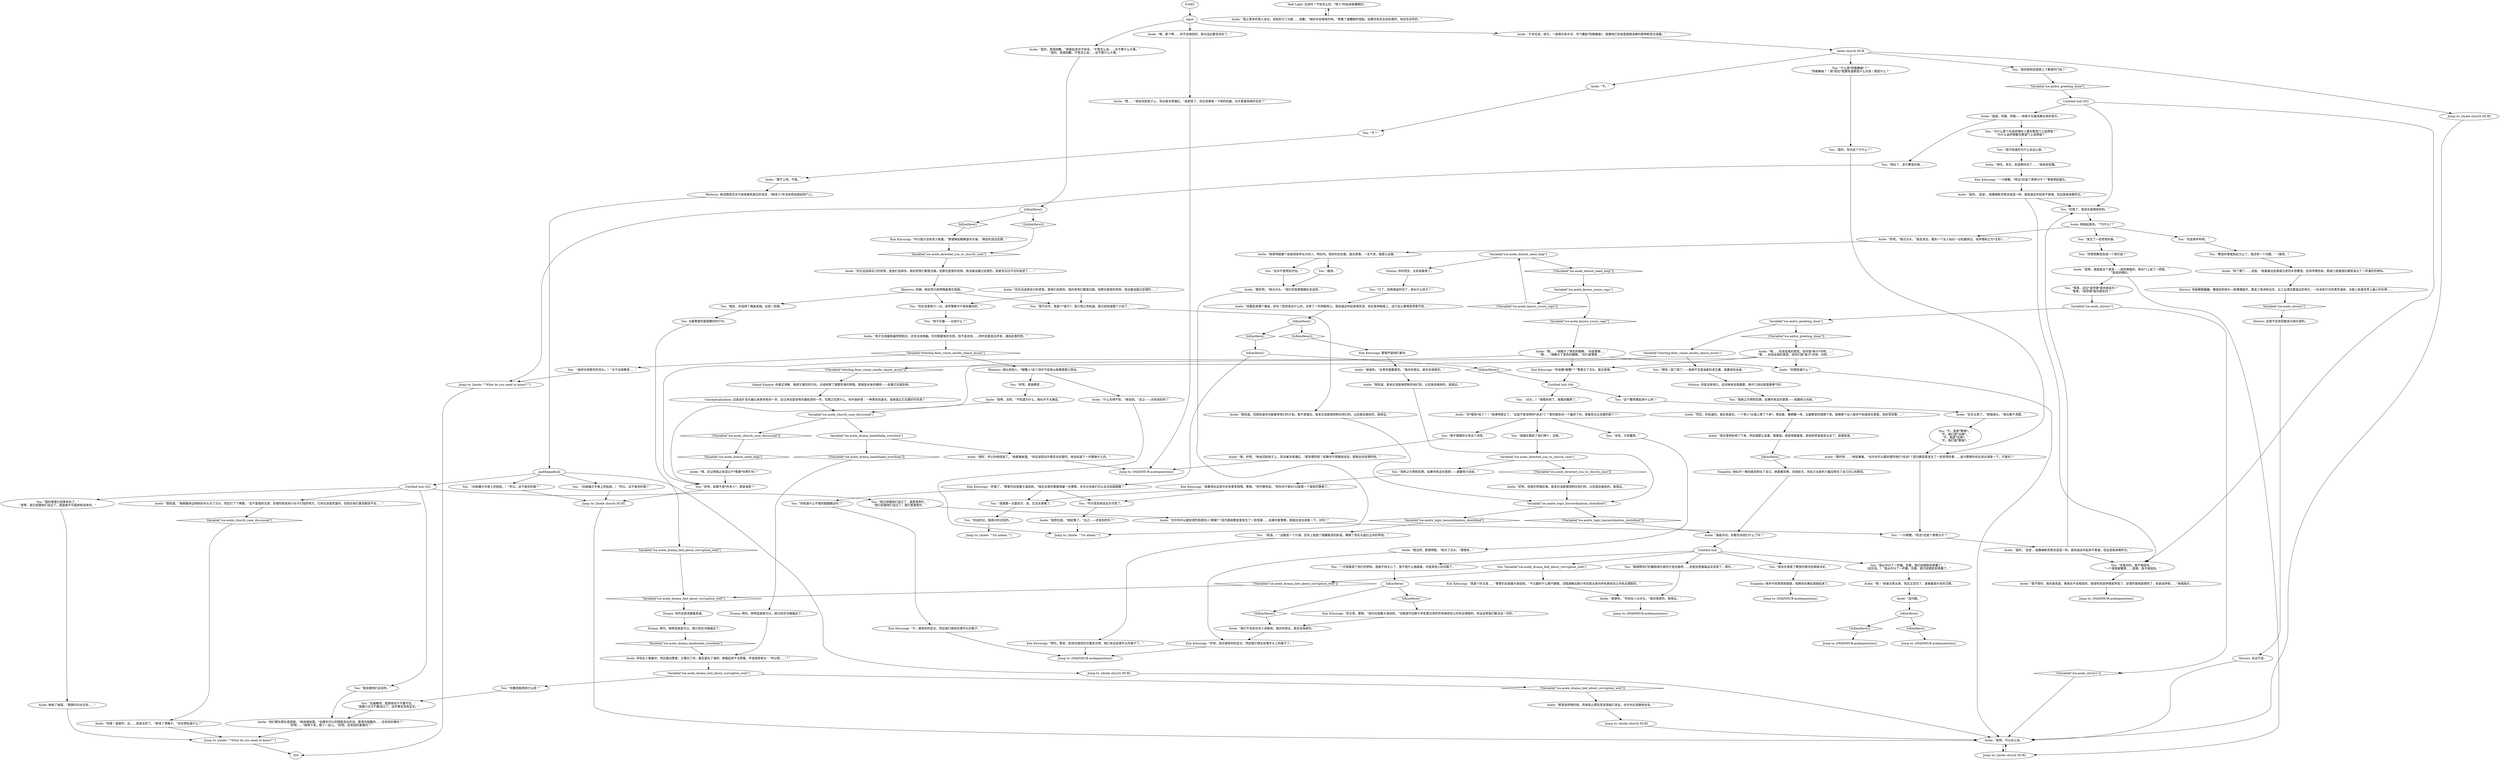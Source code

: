 # ICE / ACELE CHURCH STUFF
# this is where "the drug lab plan conclusion", "what did you see in the church" and "what's your plan for the church" branches are located
# ==================================================
digraph G {
	  0 [label="START"];
	  1 [label="input"];
	  2 [label="Jump to: [MAINHUB-acelequestions]"];
	  3 [label="Acele: “我能问问，你都告诉他们什么了吗？”"];
	  4 [label="Jump to: [MAINHUB-acelequestions]"];
	  5 [label="You: “发生了一些奇怪的事。”"];
	  6 [label="Drama: 拜托。她明显就是可以。她已经在详细描述了。"];
	  7 [label="Acele: “谢谢你。”女青年面露喜色。“我向你保证，绝对会保密的。”"];
	  8 [label="Jump to: [MAINHUB-acelequestions]"];
	  9 [label="IsKimHere()"];
	  10 [label="IsKimHere()", shape=diamond];
	  11 [label="!(IsKimHere())", shape=diamond];
	  12 [label="Jump to: [Acele: \"\"Go ahead.\"\"]"];
	  13 [label="Acele: “哦，那个啊……你不会相信的，我也没必要告诉你了。”"];
	  14 [label="You: “这并不是特别可怕。”"];
	  15 [label="Acele: “他们都在那玩意里面。”她指着帐篷。“如果你可以的随意进出的话，那真的挺酷的……还有别的事吗？”\n“好吧……”她停下来，想了一会儿。“好吧。还有别的事情吗？”"];
	  16 [label="Acele: “算不上吧，不是。”"];
	  17 [label="Acele: “电子合成器和磁带控制台，还有无线电脑。任何需要电的东西，但不是吉他……同时还能发出声音，诸如此类的吧。”"];
	  18 [label="Acele: “她穿得就像个由祖母抚养长大的人，明白吗。怪异的旧衣服，面无表情，一言不发，就那么站着。”"];
	  19 [label="You: “我已经跟他们谈过了，我愿意帮忙。”\n“我已经跟他们谈过了，我们愿意帮忙。”"];
	  20 [label="You: （点头。）“我看到他了，我看到蟹男了。”"];
	  21 [label="You: “我确实看到了他们两个，没错。”"];
	  22 [label="You: “我不想跟你分享这个消息。”"];
	  23 [label="Acele: “是的，我很抱歉。”她看起来并不惊讶。“不管怎么说……这不算什么大事。”\n“是的，我很抱歉。不管怎么说……这不算什么大事。”"];
	  24 [label="You: “我需要一点雷亚尔，金。生活太艰难了。”"];
	  25 [label="You: “继续。”"];
	  26 [label="Acele: “我不怪你，我的意思是，换我也不会相信的。我很吃惊诺伊德居然信了。安德烈我倒是想到了，但是诺伊德……”她摇摇头。"];
	  27 [label="Shivers: 地板颤颤巍巍，横梁如同骨头一般慢慢裂开。黄金三角洲的远东，比工业港还要遥远的地方，一处没有灯光的黑色海岸，冰面上有着世界上最小的生物……"];
	  28 [label="Shivers: 永远不会。"];
	  29 [label="You: （向她展示手册上的贴纸。）“所以，这不是你的咯？”"];
	  30 [label="Variable[\"ice.acele_knows_youre_cops\"]"];
	  31 [label="Variable[\"ice.acele_knows_youre_cops\"]", shape=diamond];
	  32 [label="!(Variable[\"ice.acele_knows_youre_cops\"])", shape=diamond];
	  33 [label="You: “等等，这位*诺伊德*是你朋友吗？”\n“等等，*诺伊德*是你朋友吗？”"];
	  34 [label="Acele: “拜托，老兄，别浪费时间了……”她有些犹豫。"];
	  35 [label="Acele: “你*看到*他了？！”她凑得更近了。“这是不是说明你*进去*了？那你看到另一个幽灵了吗，穿着老太太衣服的那个？”"];
	  36 [label="Acele: “哦，好吧。”她坐回到毯子上，耳朵被冻得通红。“那安德烈呢？如果你不想跟我说话，那就去找安德烈吧。”"];
	  37 [label="You: “相反，你选择了掩盖真相。这是一回事。”"];
	  38 [label="Acele: “没问题。”"];
	  39 [label="You: “我从中分了一杯羹。你看，我已经腐败到骨髓了。”\n（说实话。）“我从中分了一杯羹。你看，我已经腐败到骨髓了。”"];
	  40 [label="You: “你知道什么不错的甜甜圈店吗？”"];
	  41 [label="You: “你错了，我其实是相信你的。”"];
	  42 [label="Acele: 她挑起眉毛。“*为什么*？”"];
	  43 [label="You: “是你把用挂锁锁上了教堂的门吗？”"];
	  44 [label="IsKimHere()"];
	  45 [label="IsKimHere()", shape=diamond];
	  46 [label="!(IsKimHere())", shape=diamond];
	  47 [label="Acele: “是的，‘混混’，就像梅斯克帮派混混一样。我知道这听起来不靠谱，但这是我亲眼所见。”"];
	  48 [label="You: “你应该更努力一点。误导警察可不是闹着玩的。”"];
	  49 [label="Kim Kitsuragi: “好主意，警探，”他仍旧望着大海说到。“试图调节这群少年犯惹出来的所有麻烦会让你失去理智的。命运会帮我们解决这一切的。”"];
	  50 [label="Kim Kitsuragi: “不。继续你的走访，然后我们继续处理手头的案子。”"];
	  51 [label="Jump to: [MAINHUB-acelequestions]"];
	  52 [label="Shivers: 这里不会有阳极音乐俱乐部的。"];
	  53 [label="Acele: “那好吧……”她犹豫着。“也许你可以跟安德烈他们*谈谈*？因为教堂里发生了一些奇怪的事……身为警察的你应该去调查一下，不是吗？”"];
	  54 [label="Untitled hub"];
	  55 [label="Acele: “他看起来像个暴徒，好吗？肌肉发达什么的。还穿了一件网眼背心。我知道这听起来很荒谬，但在某种程度上，这只会让事情变得更可怕……”"];
	  56 [label="You: “你是对的，我不相信你。”\n“一个黑帮螃蟹男……是啊，我不相信你。”"];
	  57 [label="Acele: “它本应该，成为，一座俱乐部才对，专门播放*阳极舞曲*。就像他们在帕里瑟姆演奏的那种新型合成器。”"];
	  58 [label="You: “不？”"];
	  59 [label="Jump to: [Acele: \"\"What do you need to know?\"\"]"];
	  60 [label="Acele: “嘿，还记得我之前说过不*需要*你帮忙吗？”"];
	  61 [label="You: “一旦我看透了他们的把戏，我就不再关心了。我不是什么独裁者，你是其他人的问题了。”"];
	  62 [label="IsKimHere()"];
	  63 [label="IsKimHere()", shape=diamond];
	  64 [label="!(IsKimHere())", shape=diamond];
	  65 [label="Jump to: [MAINHUB-acelequestions]"];
	  66 [label="Acele: “他在落地前停了下来，然后就那么挂着，看着我。直直地看着我。我他妈转身就走出去了。故事结束。”"];
	  67 [label="Jump to: [Acele church HUB]"];
	  68 [label="IsKimHere()"];
	  69 [label="IsKimHere()", shape=diamond];
	  70 [label="!(IsKimHere())", shape=diamond];
	  71 [label="Variable[\"ice.andre_logic_hecoordination_shotsfired\"]"];
	  72 [label="Variable[\"ice.andre_logic_hecoordination_shotsfired\"]", shape=diamond];
	  73 [label="!(Variable[\"ice.andre_logic_hecoordination_shotsfired\"])", shape=diamond];
	  74 [label="Acele: “我们不会给任何人添麻烦。我向你保证，绝对会保密的。”"];
	  75 [label="Acele: “我想也是。”她犹豫了。“总之——还有别的吗？”"];
	  76 [label="Acele: 她耸了耸肩。“我猜问问也无妨……”"];
	  77 [label="You: “我会跟他们谈谈的。”"];
	  78 [label="Rhetoric: 她试图用花言巧语来避免直白的谎言，*她本人*并没有把挂锁挂到门上。"];
	  79 [label="Untitled hub (04)"];
	  80 [label="Acele: “是的，‘混混’，就像梅斯克帮派混混一样。我知道这听起来不靠谱，但这是我亲眼所见。”"];
	  81 [label="You: “就按照你们的舞蹈俱乐部的计划去做吧……但是别想着毒品实验室了，拜托。”"];
	  82 [label="Acele: “你无法选择自己的老铁，是他们选择你。我的老铁们都是白痴，但那也是我的老铁。我试着说服过安德烈，我甚至试过不对你说谎了……”"];
	  83 [label="You: “我不在乎，我是个*疯子*。我只想让你知道，我已经知道那个计划了。”"];
	  84 [label="Acele: “哦！”她差点笑出来，而后又忍住了。紧接着是片刻的沉默。"];
	  85 [label="You: “什么是*阳极舞曲*？”\n“阳极舞曲？！我*现在*就要知道那是什么东西！那是什么？”"];
	  86 [label="padthepadlock"];
	  87 [label="You: “我的事情已经够多的了。”\n“是啊，我已经跟他们谈过了。我是绝不可能掺和进来的。”"];
	  88 [label="Inland Empire: 你看见清晰、美丽又强烈的闪光。光线刺穿了烟雾弥漫的黑暗。那就是未来的模样——如果它还能到来。"];
	  89 [label="Conceptualization: 这是自扩音乐器以来革命性的一步，反过来也是音响乐器前进的一步。在那之后是什么，你开始好奇：一种黑色的虚无，或者是比它还要好的东西？"];
	  90 [label="Kim Kitsuragi: “所以我才没有进入帐篷。”警督眯起眼睛望向大海。“典型的违法犯罪。”"];
	  91 [label="Rhetoric: 的确，她反而只是想掩盖事实真相。"];
	  92 [label="Kim Kitsuragi: “拜托，警官，赶快完成你的次要走访吧。咱们该去处理手头的案子了。”"];
	  93 [label="Drama: 你的话语流露着真诚。"];
	  94 [label="Acele: “实在太黑了。”她摇摇头。“我也看不清楚。”"];
	  95 [label="You: （向她展示手册上的贴纸。）“所以，这不是你的咯？”"];
	  96 [label="Acele: “谢谢你。”年轻女人点点头。“我会保密的，我保证。”"];
	  97 [label="You: “这个蟹男看起来什么样？”"];
	  98 [label="You: “明白了，至于教堂的事……”"];
	  99 [label="Acele: “嘿……”她瞪大了黑色的眼睛。“你是警察……”\n“嘿……”她瞪大了黑色的眼睛。“你们是警察……”"];
	  100 [label="You: （抛弃庆祝胜利的念头。）“关于这座教堂……”"];
	  101 [label="Half Light: 应该吗？不知怎么的，*怪人*听起来挺糟糕的。"];
	  102 [label="You: “没有，只有蟹男。”"];
	  103 [label="You: “我会在调查了教堂的情况后再做决定。”"];
	  104 [label="Acele: “你无法选择自己的老铁，是他们选择你。我的老铁们都是白痴，但那也是我的老铁。我试着说服过安德烈……”"];
	  105 [label="Acele: “好吧，但我仍然很后悔。我本应该能够控制住他们的，以后我会做到的，我保证。”"];
	  106 [label="Acele: “我知道，但我知道你也能看穿他们的计划。我不是傻瓜，我本应该能够控制住他们的。以后我会做到的，我保证。”"];
	  107 [label="You: 当着警督的面隐瞒你的行为。"];
	  108 [label="You: Variable[\"ice.acele_drama_lied_about_corruption_well\"]"];
	  109 [label="Variable[\"ice.acele_drama_lied_about_corruption_well\"]", shape=diamond];
	  110 [label="!(Variable[\"ice.acele_drama_lied_about_corruption_well\"])", shape=diamond];
	  111 [label="Kim Kitsuragi: “真是个好主意……”警督仍旧望着大海说到。“不过最好什么都不要做，试图调解这群少年犯惹出来的所有麻烦会让你失去理智的。”"];
	  112 [label="Acele: “然后，你知道的。就在她身后，一个男人*从墙上爬了下来*。倒挂着，像螃蟹一样，沿着教堂的墙爬下来。我猜那个女人根本不知道他在那里，他非常安静……”"];
	  113 [label="Acele: “那好吧，”她点点头。“他们在我周围确实会这样。”"];
	  114 [label="You: “你想把教堂变成一个俱乐部？”"];
	  115 [label="Jump to: [Acele church HUB]"];
	  116 [label="Acele: “阻止更多的怪人进去，该死的马丁内斯……抱歉。”她的牙齿咯咯作响。“聚集了最糟糕的怪胎。如果你有空去找安德烈，他会告诉你的。”"];
	  117 [label="You: “我不知道你为什么会这么想。”"];
	  118 [label="Kim Kitsuragi: “你说像*螃蟹*？”警督点了点头，面无表情。"];
	  119 [label="Empathy: 她似乎一瞬间就克制住了自己。她紧握双拳，目视前方，用自己全身的力量压制住了自己内心的跌宕。"];
	  120 [label="You: （低语。）“这都是一个计谋。实际上我是个隐藏极深的卧底，模糊了现实与虚幻之间的界线。”"];
	  121 [label="You: “作为谎言来说这太可笑了。”"];
	  122 [label="Acele: “好吧，”她点点头。“我走进去，看到一个女人站在一台机器旁边，诺伊德称之为*主机*……”"];
	  123 [label="You: “教堂的事就到此为止了。我还有一个问题。”（继续。）"];
	  124 [label="Acele: “不。”"];
	  125 [label="Acele: “嘿……别误会我的意思。但你是*条子*对吧……”\n“嘿……别误会我的意思。但你们是*条子*对吧，对吧……”"];
	  126 [label="Variable[\"ice.acele_doesnt_need_help\"]"];
	  127 [label="Variable[\"ice.acele_doesnt_need_help\"]", shape=diamond];
	  128 [label="!(Variable[\"ice.acele_doesnt_need_help\"])", shape=diamond];
	  129 [label="Drama: 你的谎言，太容易看穿了。"];
	  130 [label="Acele: “那是诺伊德的锁，用来阻止那些变态怪胎们进去。也许你应该跟他谈谈。”"];
	  131 [label="Untitled hub (05)"];
	  132 [label="Acele: 年轻女人看着你，然后看向警督，又看向了你，最后望向了海岸。她看起来不太舒服，声音拖得老长：“所以呢……？”"];
	  133 [label="Jump to: [MAINHUB-acelequestions]"];
	  134 [label="Kim Kitsuragi: “好吧。现在继续你的走访，然后我们得去处理手头上的案子了。”"];
	  135 [label="You: “你说的对。我再问你点别的。”"];
	  136 [label="Acele: “什么也得不到，”她说到。“总之——还有别的吗？”"];
	  137 [label="You: “走着瞧吧。我更倾向于不置可否。”\n“我跟小伙子们都谈过了，这件事还没有定论。”"];
	  138 [label="Acele: “我知道。”她朝着岸边倾斜的木头点了点头，然后打了个寒颤。“这不是我的主意，安德烈和其他小伙子们找的地方。它本应该是荒废的，但现在他们甚至都进不去……”"];
	  139 [label="Acele: “是啊，我就是这个意思——诺伊德做的。他在门上挂了一把锁。”\n“是诺伊德的。”"];
	  140 [label="Jump to: [Acele church HUB]"];
	  141 [label="Jump to: [Acele: \"\"What do you need to know?\"\"]"];
	  142 [label="Acele: “是啊，当然。”不知道为什么，她似乎不太确定。"];
	  143 [label="Volition: 但是没有很久。这对她来说很重要。她开口询问是需要勇气的。"];
	  144 [label="Kim Kitsuragi: “一只螃蟹，*而且*还是个黑帮分子？”警督扬起眉头。"];
	  145 [label="IsKimHere()"];
	  146 [label="IsKimHere()", shape=diamond];
	  147 [label="!(IsKimHere())", shape=diamond];
	  148 [label="Kim Kitsuragi: “好极了，”警督仍旧望着大海说到。“瑞瓦肖真的需要再雇一名警察，也许过会我们可以去买些甜甜圈？”"];
	  149 [label="Jump to: [MAINHUB-acelequestions]"];
	  150 [label="Jump to: [Acele: \"\"Go ahead.\"\"]"];
	  151 [label="Acele: “除了那个……没错。”她看着远处那座古老的木质教堂。狂风呼啸而来，那座六层楼高的建筑发出了一声凄厉的惨叫。"];
	  152 [label="Acele church HUB"];
	  153 [label="Acele: “是吧，可以这么说。”"];
	  154 [label="Variable[\"ice.acele_shivers\"]"];
	  155 [label="Variable[\"ice.acele_shivers\"]", shape=diamond];
	  156 [label="!(Variable[\"ice.acele_shivers\"])", shape=diamond];
	  157 [label="Variable[\"ice.andre_greeting_done\"]"];
	  158 [label="Variable[\"ice.andre_greeting_done\"]", shape=diamond];
	  159 [label="!(Variable[\"ice.andre_greeting_done\"])", shape=diamond];
	  160 [label="Variable[\"whirling.fixer_conze_anodic_dance_music\"]"];
	  161 [label="Variable[\"whirling.fixer_conze_anodic_dance_music\"]", shape=diamond];
	  162 [label="!(Variable[\"whirling.fixer_conze_anodic_dance_music\"])", shape=diamond];
	  163 [label="You: “啊哈！园丁错了——我绝不仅是迪斯科老古董，我要体验未来。”"];
	  164 [label="Rhetoric: 相比其他人，*螃蟹人*这个词并不容易从她嘴里脱口而出。"];
	  165 [label="Acele: “嗯……”她坐回到毯子上，耳朵被冻得通红。“真是怪了。你应该搜查一下她的机器，也许里面有她的去向？”"];
	  166 [label="Acele: “哦当然，那很明智。”她点了点头。“慢慢来。”"];
	  167 [label="Empathy: 她并不经常感到困惑，但她现在确实困惑起来了。"];
	  168 [label="Variable[\"ice.acele_drama_lied_about_corruption_well\"]"];
	  169 [label="Variable[\"ice.acele_drama_lied_about_corruption_well\"]", shape=diamond];
	  170 [label="!(Variable[\"ice.acele_drama_lied_about_corruption_well\"])", shape=diamond];
	  171 [label="You: “你撒谎能得到什么呢？”"];
	  172 [label="You: “先说来听听吧。”"];
	  173 [label="You: “好吧，那座教堂……”"];
	  174 [label="Untitled hub (02)"];
	  175 [label="You: “一只螃蟹，*而且*还是个黑帮分子？”"];
	  176 [label="Kim Kitsuragi: 警督怀疑地盯着你。"];
	  177 [label="Kim Kitsuragi: “我看得出这其中还有更多隐情，警探。”他平静地说。“但你也不是RCM里第一个腐败的警察了。”"];
	  178 [label="Acele: “我知道，我本应该能够控制住他们的。以后我会做到的，我保证。”"];
	  179 [label="You: “电子乐器——比如什么？”"];
	  180 [label="You: “为什么那个叫诺伊德的人要在教堂门上挂把锁？”\n“为什么诺伊德要在教堂门上挂把锁？”"];
	  181 [label="Jump to: [Acele church HUB]"];
	  182 [label="Variable[\"ice.acele_church_case_discussed\"]"];
	  183 [label="Variable[\"ice.acele_church_case_discussed\"]", shape=diamond];
	  184 [label="!(Variable[\"ice.acele_church_case_discussed\"])", shape=diamond];
	  185 [label="Variable[\"ice.acele_drama_headshake_overdone\"]"];
	  186 [label="Variable[\"ice.acele_drama_headshake_overdone\"]", shape=diamond];
	  187 [label="!(Variable[\"ice.acele_drama_headshake_overdone\"])", shape=diamond];
	  188 [label="Acele: “很好，所以你相信我了。”她看着帐篷。“你应该把这件事告诉安德烈，他会知道下一步要做什么的。”"];
	  189 [label="Variable[\"ice.acele_directed_you_to_church_case\"]"];
	  190 [label="Variable[\"ice.acele_directed_you_to_church_case\"]", shape=diamond];
	  191 [label="!(Variable[\"ice.acele_directed_you_to_church_case\"])", shape=diamond];
	  192 [label="You: “我称之为预防犯罪。如果你有这份意愿——就要努力向前。”"];
	  193 [label="You: “行了，别再拖延时间了。他长什么样子？”"];
	  194 [label="Acele: “就是，阳极，阴极——用电子乐器演奏出来的音乐。”"];
	  195 [label="You: “是的，你问这个干什么？”"];
	  196 [label="You: “好吧，如果不是*你本人*，那是谁呢？”"];
	  197 [label="Jump to: [Acele church HUB]"];
	  198 [label="Acele: “哇哦！谢谢你，这……真是太好了。”她清了清嗓子。“你还想知道什么？”"];
	  199 [label="Acele: “也许你可以跟安德烈和那些人*聊聊*？因为那座教堂里发生了一些怪事……如果你是警察，那就应该去调查一下，对吗？”"];
	  200 [label="You: “我称之为预防犯罪。如果你有这份意愿——就要努力向前。”"];
	  201 [label="Drama: 拜托。她明显就是可以。她已经在详细描述了。"];
	  202 [label="You: “不。我是*警探*。”\n“不。我们是*法律*。”\n“不。我是*法律*。”\n“不。我们是*警探*。”"];
	  203 [label="Acele: “你想知道什么？”"];
	  0 -> 1
	  1 -> 57
	  1 -> 13
	  1 -> 23
	  3 -> 54
	  5 -> 114
	  6 -> 132
	  7 -> 178
	  9 -> 10
	  9 -> 11
	  10 -> 49
	  11 -> 74
	  13 -> 165
	  14 -> 113
	  15 -> 141
	  16 -> 78
	  17 -> 161
	  18 -> 25
	  18 -> 14
	  19 -> 199
	  20 -> 35
	  21 -> 189
	  22 -> 36
	  23 -> 68
	  24 -> 135
	  25 -> 113
	  26 -> 65
	  27 -> 155
	  28 -> 153
	  29 -> 140
	  30 -> 32
	  30 -> 31
	  31 -> 99
	  32 -> 126
	  33 -> 154
	  34 -> 144
	  35 -> 21
	  35 -> 102
	  35 -> 22
	  36 -> 2
	  37 -> 107
	  38 -> 62
	  39 -> 84
	  40 -> 50
	  41 -> 42
	  42 -> 122
	  42 -> 172
	  42 -> 5
	  43 -> 158
	  44 -> 45
	  44 -> 46
	  45 -> 145
	  46 -> 176
	  47 -> 56
	  47 -> 41
	  48 -> 179
	  49 -> 74
	  50 -> 133
	  52 -> 28
	  53 -> 175
	  54 -> 103
	  54 -> 39
	  54 -> 108
	  54 -> 81
	  54 -> 61
	  55 -> 44
	  56 -> 26
	  57 -> 152
	  58 -> 16
	  59 -> 204
	  60 -> 196
	  61 -> 9
	  62 -> 64
	  62 -> 63
	  63 -> 149
	  64 -> 51
	  66 -> 146
	  67 -> 153
	  68 -> 69
	  68 -> 70
	  69 -> 90
	  70 -> 190
	  71 -> 72
	  71 -> 73
	  72 -> 120
	  73 -> 3
	  74 -> 134
	  75 -> 150
	  76 -> 141
	  77 -> 15
	  78 -> 86
	  79 -> 97
	  79 -> 20
	  80 -> 56
	  80 -> 41
	  81 -> 96
	  82 -> 91
	  83 -> 106
	  84 -> 38
	  85 -> 195
	  86 -> 29
	  86 -> 197
	  86 -> 174
	  86 -> 95
	  87 -> 76
	  88 -> 89
	  89 -> 182
	  90 -> 190
	  91 -> 48
	  91 -> 83
	  91 -> 37
	  92 -> 133
	  93 -> 201
	  94 -> 202
	  95 -> 140
	  96 -> 4
	  97 -> 94
	  98 -> 59
	  99 -> 203
	  99 -> 196
	  99 -> 118
	  100 -> 59
	  101 -> 116
	  102 -> 166
	  103 -> 167
	  104 -> 48
	  104 -> 83
	  105 -> 71
	  106 -> 71
	  107 -> 109
	  108 -> 110
	  108 -> 111
	  109 -> 169
	  110 -> 169
	  111 -> 96
	  112 -> 66
	  113 -> 150
	  114 -> 139
	  115 -> 153
	  116 -> 101
	  117 -> 34
	  118 -> 79
	  119 -> 3
	  120 -> 92
	  121 -> 75
	  122 -> 18
	  123 -> 151
	  124 -> 58
	  125 -> 203
	  125 -> 196
	  125 -> 118
	  126 -> 128
	  126 -> 129
	  127 -> 60
	  128 -> 30
	  129 -> 193
	  130 -> 67
	  131 -> 56
	  131 -> 41
	  131 -> 194
	  132 -> 168
	  134 -> 133
	  135 -> 12
	  136 -> 150
	  137 -> 15
	  138 -> 183
	  139 -> 33
	  139 -> 181
	  140 -> 153
	  141 -> 204
	  142 -> 182
	  143 -> 200
	  144 -> 80
	  145 -> 147
	  145 -> 148
	  146 -> 119
	  147 -> 79
	  148 -> 40
	  148 -> 121
	  148 -> 24
	  151 -> 27
	  152 -> 43
	  152 -> 115
	  152 -> 124
	  152 -> 85
	  153 -> 181
	  154 -> 156
	  154 -> 157
	  155 -> 52
	  156 -> 153
	  157 -> 160
	  157 -> 159
	  158 -> 131
	  159 -> 125
	  160 -> 162
	  160 -> 163
	  161 -> 100
	  161 -> 164
	  162 -> 88
	  163 -> 143
	  164 -> 136
	  164 -> 173
	  165 -> 2
	  166 -> 134
	  167 -> 8
	  168 -> 170
	  168 -> 171
	  169 -> 93
	  170 -> 130
	  171 -> 137
	  172 -> 123
	  173 -> 142
	  174 -> 138
	  174 -> 19
	  174 -> 77
	  174 -> 87
	  175 -> 47
	  176 -> 7
	  177 -> 24
	  177 -> 121
	  178 -> 71
	  179 -> 17
	  180 -> 117
	  181 -> 153
	  182 -> 184
	  182 -> 185
	  183 -> 198
	  184 -> 127
	  185 -> 187
	  185 -> 188
	  186 -> 132
	  187 -> 6
	  188 -> 2
	  189 -> 192
	  189 -> 191
	  190 -> 82
	  191 -> 105
	  192 -> 177
	  193 -> 55
	  194 -> 98
	  194 -> 180
	  195 -> 53
	  196 -> 140
	  197 -> 153
	  198 -> 141
	  199 -> 175
	  200 -> 112
	  201 -> 186
	  202 -> 53
	  203 -> 153
}


